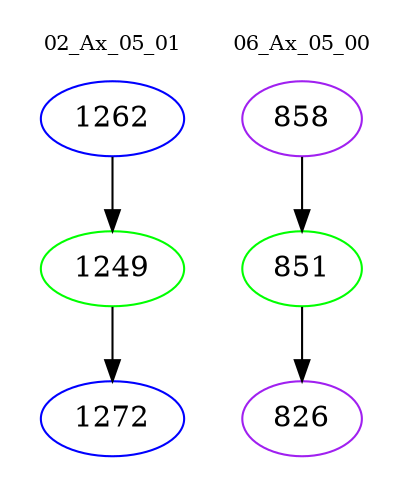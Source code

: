 digraph{
subgraph cluster_0 {
color = white
label = "02_Ax_05_01";
fontsize=10;
T0_1262 [label="1262", color="blue"]
T0_1262 -> T0_1249 [color="black"]
T0_1249 [label="1249", color="green"]
T0_1249 -> T0_1272 [color="black"]
T0_1272 [label="1272", color="blue"]
}
subgraph cluster_1 {
color = white
label = "06_Ax_05_00";
fontsize=10;
T1_858 [label="858", color="purple"]
T1_858 -> T1_851 [color="black"]
T1_851 [label="851", color="green"]
T1_851 -> T1_826 [color="black"]
T1_826 [label="826", color="purple"]
}
}
